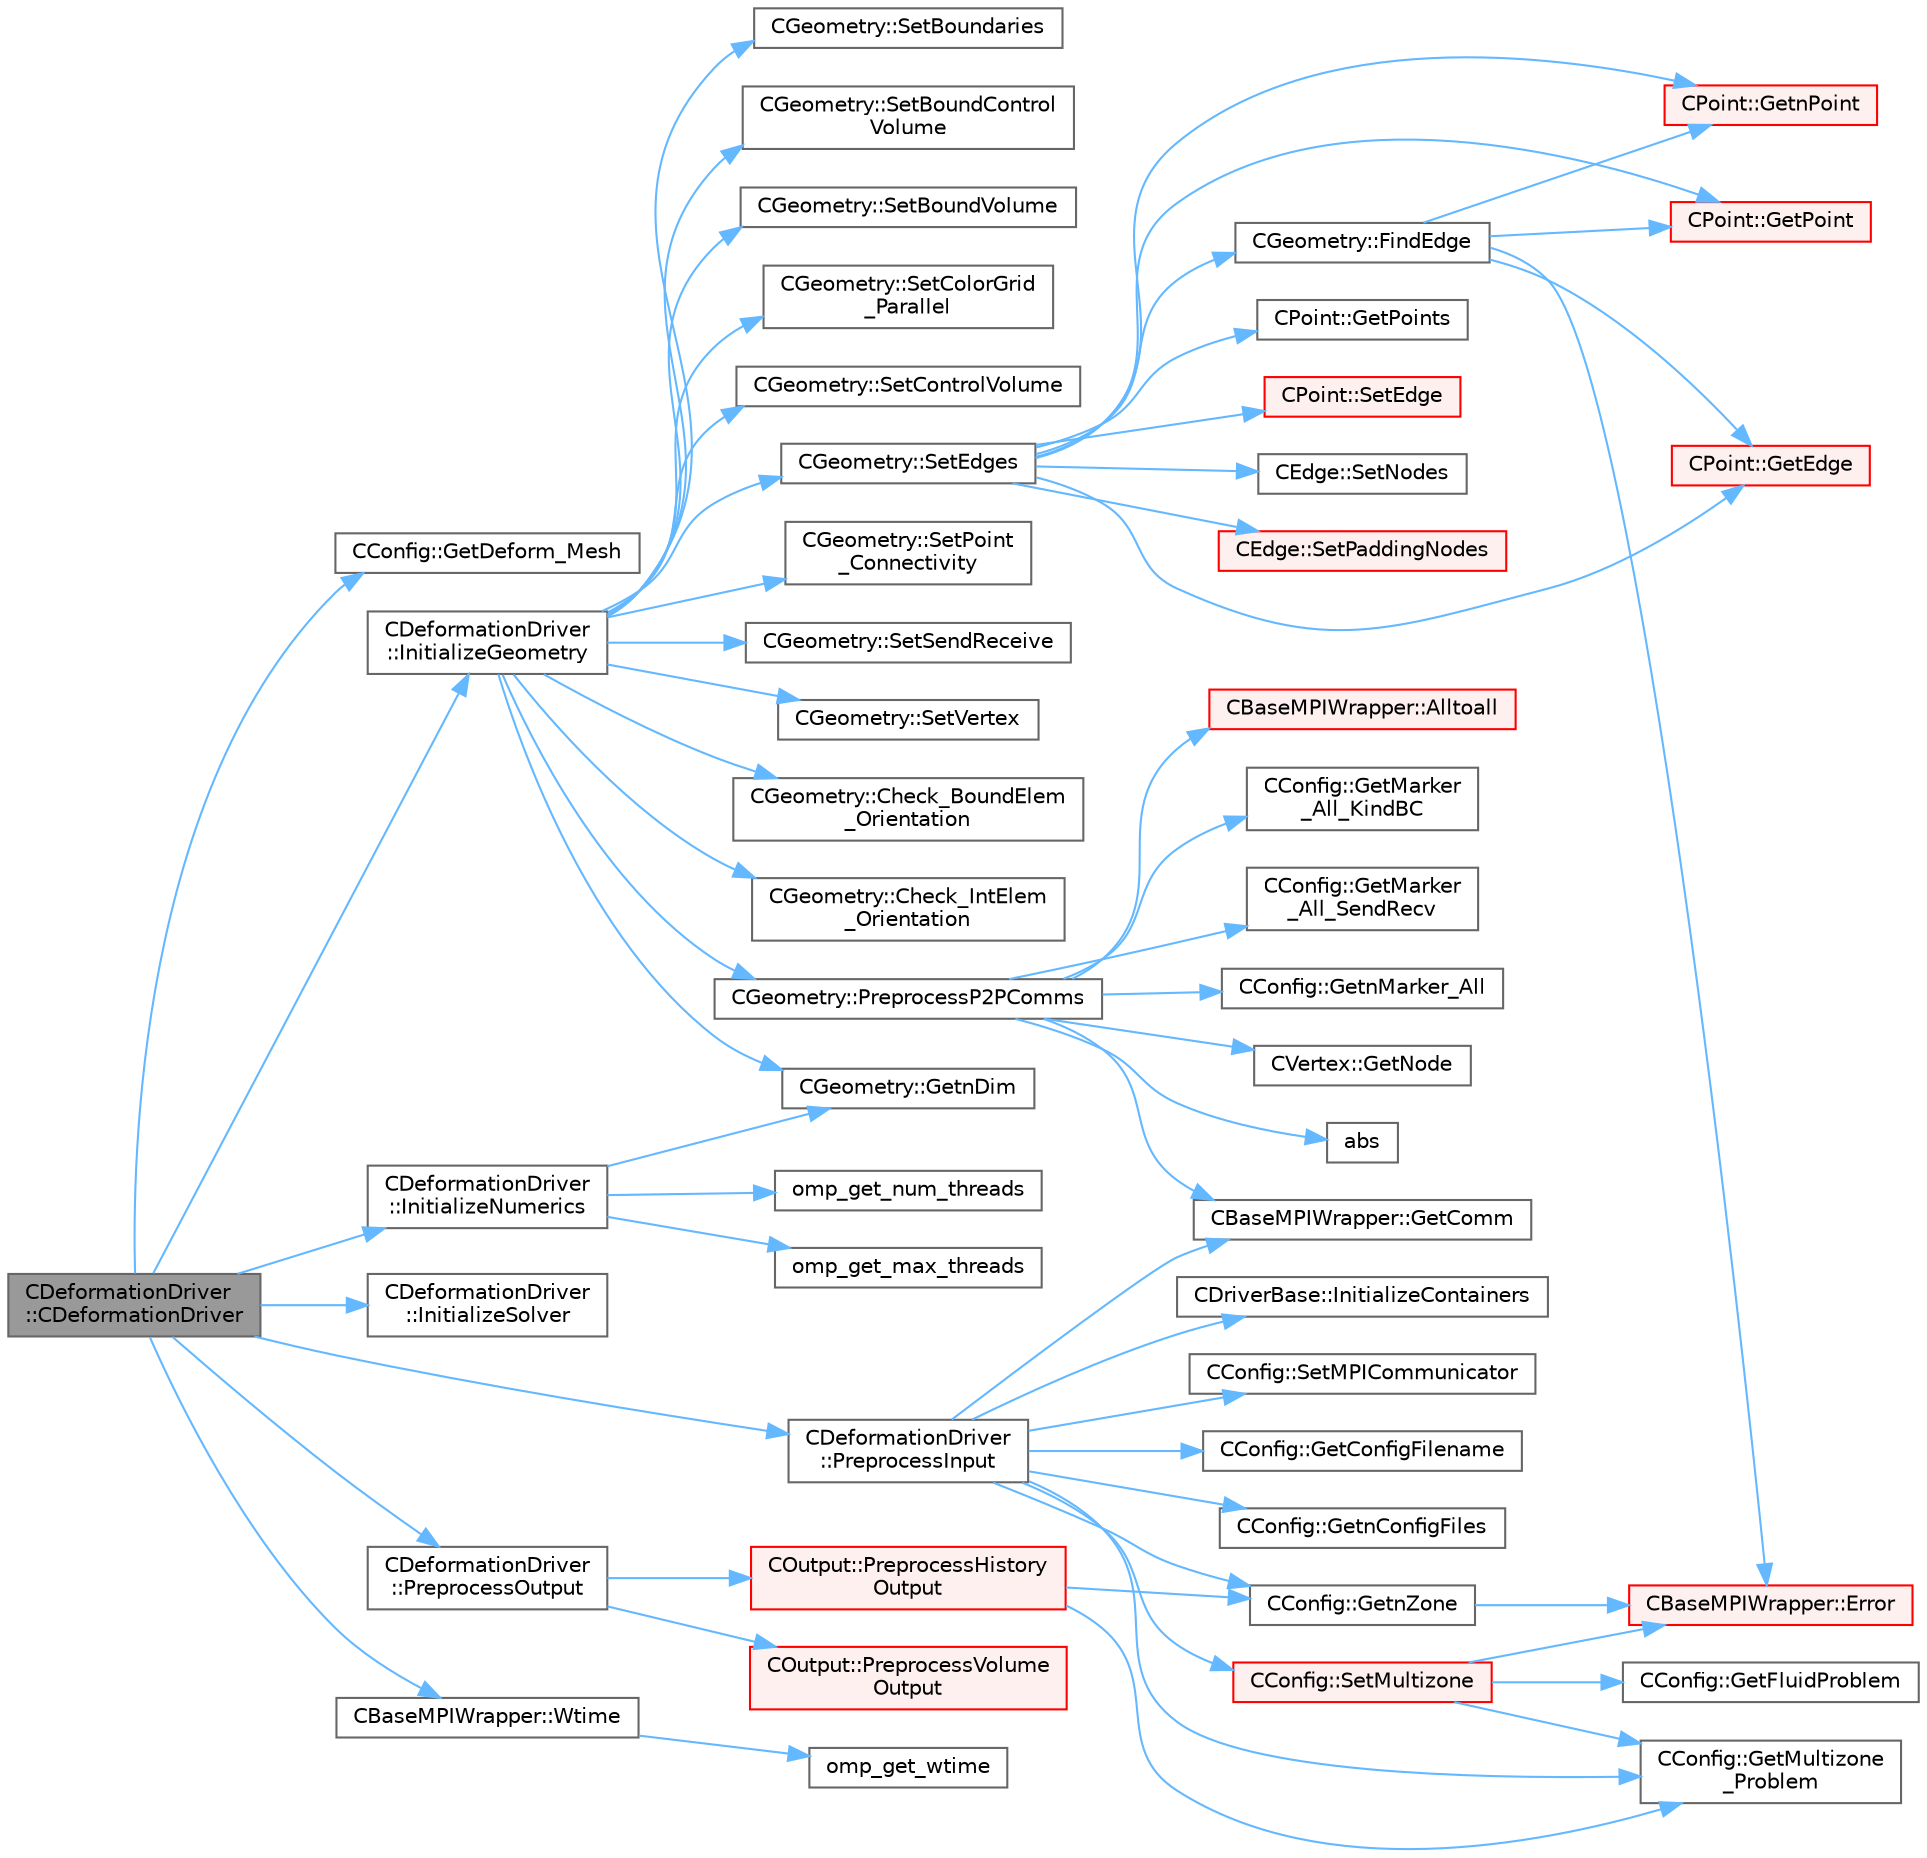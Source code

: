 digraph "CDeformationDriver::CDeformationDriver"
{
 // LATEX_PDF_SIZE
  bgcolor="transparent";
  edge [fontname=Helvetica,fontsize=10,labelfontname=Helvetica,labelfontsize=10];
  node [fontname=Helvetica,fontsize=10,shape=box,height=0.2,width=0.4];
  rankdir="LR";
  Node1 [id="Node000001",label="CDeformationDriver\l::CDeformationDriver",height=0.2,width=0.4,color="gray40", fillcolor="grey60", style="filled", fontcolor="black",tooltip="Constructor of the class."];
  Node1 -> Node2 [id="edge1_Node000001_Node000002",color="steelblue1",style="solid",tooltip=" "];
  Node2 [id="Node000002",label="CConfig::GetDeform_Mesh",height=0.2,width=0.4,color="grey40", fillcolor="white", style="filled",URL="$classCConfig.html#a74c97dfeaa45d3f37d5696d798dafad9",tooltip="Get information about whether the mesh will be deformed using pseudo linear elasticity."];
  Node1 -> Node3 [id="edge2_Node000001_Node000003",color="steelblue1",style="solid",tooltip=" "];
  Node3 [id="Node000003",label="CDeformationDriver\l::InitializeGeometry",height=0.2,width=0.4,color="grey40", fillcolor="white", style="filled",URL="$classCDeformationDriver.html#aae61614fbb25e61084b64fc68cc01940",tooltip="Construction of the edge-based data structure."];
  Node3 -> Node4 [id="edge3_Node000003_Node000004",color="steelblue1",style="solid",tooltip=" "];
  Node4 [id="Node000004",label="CGeometry::Check_BoundElem\l_Orientation",height=0.2,width=0.4,color="grey40", fillcolor="white", style="filled",URL="$classCGeometry.html#ae520b52bd8164035ec27baa2277eaf7a",tooltip="A virtual member."];
  Node3 -> Node5 [id="edge4_Node000003_Node000005",color="steelblue1",style="solid",tooltip=" "];
  Node5 [id="Node000005",label="CGeometry::Check_IntElem\l_Orientation",height=0.2,width=0.4,color="grey40", fillcolor="white", style="filled",URL="$classCGeometry.html#a047fc9246e05b3fd9b609cd84d29beeb",tooltip="A virtual member."];
  Node3 -> Node6 [id="edge5_Node000003_Node000006",color="steelblue1",style="solid",tooltip=" "];
  Node6 [id="Node000006",label="CGeometry::GetnDim",height=0.2,width=0.4,color="grey40", fillcolor="white", style="filled",URL="$classCGeometry.html#ace7f7fe876f629f5bd5f92d4805a1a4b",tooltip="Get number of coordinates."];
  Node3 -> Node7 [id="edge6_Node000003_Node000007",color="steelblue1",style="solid",tooltip=" "];
  Node7 [id="Node000007",label="CGeometry::PreprocessP2PComms",height=0.2,width=0.4,color="grey40", fillcolor="white", style="filled",URL="$classCGeometry.html#a8275875241decaaa930663926dc15e4d",tooltip="Routine to launch non-blocking recvs only for all periodic communications."];
  Node7 -> Node8 [id="edge7_Node000007_Node000008",color="steelblue1",style="solid",tooltip=" "];
  Node8 [id="Node000008",label="abs",height=0.2,width=0.4,color="grey40", fillcolor="white", style="filled",URL="$group__SIMD.html#gaf7650d08e2a58ed700276ddc70f72f96",tooltip=" "];
  Node7 -> Node9 [id="edge8_Node000007_Node000009",color="steelblue1",style="solid",tooltip=" "];
  Node9 [id="Node000009",label="CBaseMPIWrapper::Alltoall",height=0.2,width=0.4,color="red", fillcolor="#FFF0F0", style="filled",URL="$classCBaseMPIWrapper.html#ade915135d4560a390849e5744488b5ef",tooltip=" "];
  Node7 -> Node13 [id="edge9_Node000007_Node000013",color="steelblue1",style="solid",tooltip=" "];
  Node13 [id="Node000013",label="CBaseMPIWrapper::GetComm",height=0.2,width=0.4,color="grey40", fillcolor="white", style="filled",URL="$classCBaseMPIWrapper.html#a8154391fc3522954802889d81d4ef5da",tooltip=" "];
  Node7 -> Node14 [id="edge10_Node000007_Node000014",color="steelblue1",style="solid",tooltip=" "];
  Node14 [id="Node000014",label="CConfig::GetMarker\l_All_KindBC",height=0.2,width=0.4,color="grey40", fillcolor="white", style="filled",URL="$classCConfig.html#ae003cd8f406eaaa91849a774c9a20730",tooltip="Get the kind of boundary for each marker."];
  Node7 -> Node15 [id="edge11_Node000007_Node000015",color="steelblue1",style="solid",tooltip=" "];
  Node15 [id="Node000015",label="CConfig::GetMarker\l_All_SendRecv",height=0.2,width=0.4,color="grey40", fillcolor="white", style="filled",URL="$classCConfig.html#a626e9f08cb8c1f960eae155fc522ca82",tooltip="Get the send-receive information for a marker val_marker."];
  Node7 -> Node16 [id="edge12_Node000007_Node000016",color="steelblue1",style="solid",tooltip=" "];
  Node16 [id="Node000016",label="CConfig::GetnMarker_All",height=0.2,width=0.4,color="grey40", fillcolor="white", style="filled",URL="$classCConfig.html#a459dee039e618d21a5d78db61c221240",tooltip="Get the total number of boundary markers of the local process including send/receive domains."];
  Node7 -> Node17 [id="edge13_Node000007_Node000017",color="steelblue1",style="solid",tooltip=" "];
  Node17 [id="Node000017",label="CVertex::GetNode",height=0.2,width=0.4,color="grey40", fillcolor="white", style="filled",URL="$classCVertex.html#ad568da06e7191358d3a09a1bee71cdb5",tooltip="Get the node of the vertex."];
  Node3 -> Node18 [id="edge14_Node000003_Node000018",color="steelblue1",style="solid",tooltip=" "];
  Node18 [id="Node000018",label="CGeometry::SetBoundaries",height=0.2,width=0.4,color="grey40", fillcolor="white", style="filled",URL="$classCGeometry.html#adf0c14db61d951e089c1cecb4060eaa4",tooltip="A virtual member."];
  Node3 -> Node19 [id="edge15_Node000003_Node000019",color="steelblue1",style="solid",tooltip=" "];
  Node19 [id="Node000019",label="CGeometry::SetBoundControl\lVolume",height=0.2,width=0.4,color="grey40", fillcolor="white", style="filled",URL="$classCGeometry.html#a0b41f8d5d800f92ceb6ade66cc2a158c",tooltip="A virtual member."];
  Node3 -> Node20 [id="edge16_Node000003_Node000020",color="steelblue1",style="solid",tooltip=" "];
  Node20 [id="Node000020",label="CGeometry::SetBoundVolume",height=0.2,width=0.4,color="grey40", fillcolor="white", style="filled",URL="$classCGeometry.html#a421b34d68487bc9164ec5f78cb3a7916",tooltip="Sets the boundary volume."];
  Node3 -> Node21 [id="edge17_Node000003_Node000021",color="steelblue1",style="solid",tooltip=" "];
  Node21 [id="Node000021",label="CGeometry::SetColorGrid\l_Parallel",height=0.2,width=0.4,color="grey40", fillcolor="white", style="filled",URL="$classCGeometry.html#aa1224a6b338954f5c576505f2f000e8d",tooltip="A virtual member."];
  Node3 -> Node22 [id="edge18_Node000003_Node000022",color="steelblue1",style="solid",tooltip=" "];
  Node22 [id="Node000022",label="CGeometry::SetControlVolume",height=0.2,width=0.4,color="grey40", fillcolor="white", style="filled",URL="$classCGeometry.html#ab6583796f03a4cc6c3db6d7874d7b36f",tooltip="Sets control volume."];
  Node3 -> Node23 [id="edge19_Node000003_Node000023",color="steelblue1",style="solid",tooltip=" "];
  Node23 [id="Node000023",label="CGeometry::SetEdges",height=0.2,width=0.4,color="grey40", fillcolor="white", style="filled",URL="$classCGeometry.html#a4aa4b21b72b39291bab049b7b5743811",tooltip="Sets the edges of an elemment."];
  Node23 -> Node24 [id="edge20_Node000023_Node000024",color="steelblue1",style="solid",tooltip=" "];
  Node24 [id="Node000024",label="CGeometry::FindEdge",height=0.2,width=0.4,color="grey40", fillcolor="white", style="filled",URL="$classCGeometry.html#aab9c8477bc95c8ecc45dacc1ce607a90",tooltip="Get the edge index from using the nodes of the edge."];
  Node24 -> Node11 [id="edge21_Node000024_Node000011",color="steelblue1",style="solid",tooltip=" "];
  Node11 [id="Node000011",label="CBaseMPIWrapper::Error",height=0.2,width=0.4,color="red", fillcolor="#FFF0F0", style="filled",URL="$classCBaseMPIWrapper.html#a04457c47629bda56704e6a8804833eeb",tooltip=" "];
  Node24 -> Node25 [id="edge22_Node000024_Node000025",color="steelblue1",style="solid",tooltip=" "];
  Node25 [id="Node000025",label="CPoint::GetEdge",height=0.2,width=0.4,color="red", fillcolor="#FFF0F0", style="filled",URL="$classCPoint.html#a81ff0f12775a22eef9faa4a78810223a",tooltip="Get all the edges that compose the control volume."];
  Node24 -> Node29 [id="edge23_Node000024_Node000029",color="steelblue1",style="solid",tooltip=" "];
  Node29 [id="Node000029",label="CPoint::GetnPoint",height=0.2,width=0.4,color="red", fillcolor="#FFF0F0", style="filled",URL="$classCPoint.html#accb93eb81c4e7e6c2605a7cd0d3c9cba",tooltip="Get the number of points that compose the control volume."];
  Node24 -> Node30 [id="edge24_Node000024_Node000030",color="steelblue1",style="solid",tooltip=" "];
  Node30 [id="Node000030",label="CPoint::GetPoint",height=0.2,width=0.4,color="red", fillcolor="#FFF0F0", style="filled",URL="$classCPoint.html#a7916494f3e23b9fd83e6a808b9d144e8",tooltip="Get all the points that compose the control volume."];
  Node23 -> Node25 [id="edge25_Node000023_Node000025",color="steelblue1",style="solid",tooltip=" "];
  Node23 -> Node29 [id="edge26_Node000023_Node000029",color="steelblue1",style="solid",tooltip=" "];
  Node23 -> Node30 [id="edge27_Node000023_Node000030",color="steelblue1",style="solid",tooltip=" "];
  Node23 -> Node31 [id="edge28_Node000023_Node000031",color="steelblue1",style="solid",tooltip=" "];
  Node31 [id="Node000031",label="CPoint::GetPoints",height=0.2,width=0.4,color="grey40", fillcolor="white", style="filled",URL="$classCPoint.html#a28c574d1577404bc70199351c1c9c358",tooltip="Get the entire point adjacency information in compressed format (CSR)."];
  Node23 -> Node32 [id="edge29_Node000023_Node000032",color="steelblue1",style="solid",tooltip=" "];
  Node32 [id="Node000032",label="CPoint::SetEdge",height=0.2,width=0.4,color="red", fillcolor="#FFF0F0", style="filled",URL="$classCPoint.html#ad032bfa69355a69b0905db4305008c8b",tooltip="Set the edges that compose the control volume."];
  Node23 -> Node33 [id="edge30_Node000023_Node000033",color="steelblue1",style="solid",tooltip=" "];
  Node33 [id="Node000033",label="CEdge::SetNodes",height=0.2,width=0.4,color="grey40", fillcolor="white", style="filled",URL="$classCEdge.html#af61bbea900bce3aedf140c30eb953591",tooltip="Set the node indices of an edge."];
  Node23 -> Node34 [id="edge31_Node000023_Node000034",color="steelblue1",style="solid",tooltip=" "];
  Node34 [id="Node000034",label="CEdge::SetPaddingNodes",height=0.2,width=0.4,color="red", fillcolor="#FFF0F0", style="filled",URL="$classCEdge.html#a9068744be8e7a82ba1106c0b4868e961",tooltip="Sets the tail of \"Nodes\" to repeat one of the last edges."];
  Node3 -> Node36 [id="edge32_Node000003_Node000036",color="steelblue1",style="solid",tooltip=" "];
  Node36 [id="Node000036",label="CGeometry::SetPoint\l_Connectivity",height=0.2,width=0.4,color="grey40", fillcolor="white", style="filled",URL="$classCGeometry.html#a5aba28cabf234d464d47bc3461e3c177",tooltip="Set connectivity between points."];
  Node3 -> Node37 [id="edge33_Node000003_Node000037",color="steelblue1",style="solid",tooltip=" "];
  Node37 [id="Node000037",label="CGeometry::SetSendReceive",height=0.2,width=0.4,color="grey40", fillcolor="white", style="filled",URL="$classCGeometry.html#a072c4f4ba4420fbe20863f1789ef4c2c",tooltip="A virtual member."];
  Node3 -> Node38 [id="edge34_Node000003_Node000038",color="steelblue1",style="solid",tooltip=" "];
  Node38 [id="Node000038",label="CGeometry::SetVertex",height=0.2,width=0.4,color="grey40", fillcolor="white", style="filled",URL="$classCGeometry.html#a7e62defd775fa94c8c72aa7cac905267",tooltip="Sets the vertices."];
  Node1 -> Node39 [id="edge35_Node000001_Node000039",color="steelblue1",style="solid",tooltip=" "];
  Node39 [id="Node000039",label="CDeformationDriver\l::InitializeNumerics",height=0.2,width=0.4,color="grey40", fillcolor="white", style="filled",URL="$classCDeformationDriver.html#aa70952547b202349fe569682144403df",tooltip="Preprocess the numerics container."];
  Node39 -> Node6 [id="edge36_Node000039_Node000006",color="steelblue1",style="solid",tooltip=" "];
  Node39 -> Node40 [id="edge37_Node000039_Node000040",color="steelblue1",style="solid",tooltip=" "];
  Node40 [id="Node000040",label="omp_get_max_threads",height=0.2,width=0.4,color="grey40", fillcolor="white", style="filled",URL="$omp__structure_8hpp.html#a2f7befecc7b1a4eaade8d81fa6524225",tooltip="Maximum number of threads available."];
  Node39 -> Node41 [id="edge38_Node000039_Node000041",color="steelblue1",style="solid",tooltip=" "];
  Node41 [id="Node000041",label="omp_get_num_threads",height=0.2,width=0.4,color="grey40", fillcolor="white", style="filled",URL="$omp__structure_8hpp.html#a15e588e219ac407d67b02755aab67506",tooltip="Number of threads in current team."];
  Node1 -> Node42 [id="edge39_Node000001_Node000042",color="steelblue1",style="solid",tooltip=" "];
  Node42 [id="Node000042",label="CDeformationDriver\l::InitializeSolver",height=0.2,width=0.4,color="grey40", fillcolor="white", style="filled",URL="$classCDeformationDriver.html#aef0c3b265fdff6b86db9a6287b8ae948",tooltip="Preprocess the mesh solver container."];
  Node1 -> Node43 [id="edge40_Node000001_Node000043",color="steelblue1",style="solid",tooltip=" "];
  Node43 [id="Node000043",label="CDeformationDriver\l::PreprocessInput",height=0.2,width=0.4,color="grey40", fillcolor="white", style="filled",URL="$classCDeformationDriver.html#aff331db8d83151bfff9502311c607043",tooltip="Read in the config and mesh files."];
  Node43 -> Node13 [id="edge41_Node000043_Node000013",color="steelblue1",style="solid",tooltip=" "];
  Node43 -> Node44 [id="edge42_Node000043_Node000044",color="steelblue1",style="solid",tooltip=" "];
  Node44 [id="Node000044",label="CConfig::GetConfigFilename",height=0.2,width=0.4,color="grey40", fillcolor="white", style="filled",URL="$classCConfig.html#a243a8d9151ea4cba3d8b3b578efbf492",tooltip="Get the filenames of the individual config files."];
  Node43 -> Node45 [id="edge43_Node000043_Node000045",color="steelblue1",style="solid",tooltip=" "];
  Node45 [id="Node000045",label="CConfig::GetMultizone\l_Problem",height=0.2,width=0.4,color="grey40", fillcolor="white", style="filled",URL="$classCConfig.html#abafdda03255a7f71a9701ded02f6d231",tooltip="Get whether the simulation we are running is a multizone simulation."];
  Node43 -> Node46 [id="edge44_Node000043_Node000046",color="steelblue1",style="solid",tooltip=" "];
  Node46 [id="Node000046",label="CConfig::GetnConfigFiles",height=0.2,width=0.4,color="grey40", fillcolor="white", style="filled",URL="$classCConfig.html#ab00a1703764c8e2c640b8a71a4a17dfa",tooltip="Get the number of config files."];
  Node43 -> Node47 [id="edge45_Node000043_Node000047",color="steelblue1",style="solid",tooltip=" "];
  Node47 [id="Node000047",label="CConfig::GetnZone",height=0.2,width=0.4,color="grey40", fillcolor="white", style="filled",URL="$classCConfig.html#a39ff50a0f3deda9134f1c44b4d5053b7",tooltip="Gets the number of zones in the mesh file."];
  Node47 -> Node11 [id="edge46_Node000047_Node000011",color="steelblue1",style="solid",tooltip=" "];
  Node43 -> Node48 [id="edge47_Node000043_Node000048",color="steelblue1",style="solid",tooltip=" "];
  Node48 [id="Node000048",label="CDriverBase::InitializeContainers",height=0.2,width=0.4,color="grey40", fillcolor="white", style="filled",URL="$classCDriverBase.html#a7a3f1c29abecc650df8eab8d79a88fe1",tooltip="Initialize containers."];
  Node43 -> Node49 [id="edge48_Node000043_Node000049",color="steelblue1",style="solid",tooltip=" "];
  Node49 [id="Node000049",label="CConfig::SetMPICommunicator",height=0.2,width=0.4,color="grey40", fillcolor="white", style="filled",URL="$classCConfig.html#a8fe195d73ad49b5b29c7488bd01193a3",tooltip="Set the MPI communicator for SU2."];
  Node43 -> Node50 [id="edge49_Node000043_Node000050",color="steelblue1",style="solid",tooltip=" "];
  Node50 [id="Node000050",label="CConfig::SetMultizone",height=0.2,width=0.4,color="red", fillcolor="#FFF0F0", style="filled",URL="$classCConfig.html#acd89f93bfce0d43b33d22d7e3ea9e2c9",tooltip="Set multizone properties."];
  Node50 -> Node11 [id="edge50_Node000050_Node000011",color="steelblue1",style="solid",tooltip=" "];
  Node50 -> Node51 [id="edge51_Node000050_Node000051",color="steelblue1",style="solid",tooltip=" "];
  Node51 [id="Node000051",label="CConfig::GetFluidProblem",height=0.2,width=0.4,color="grey40", fillcolor="white", style="filled",URL="$classCConfig.html#ace61be93af4e96f53b22e1a94c647821",tooltip="Return true if a fluid solver is in use."];
  Node50 -> Node45 [id="edge52_Node000050_Node000045",color="steelblue1",style="solid",tooltip=" "];
  Node1 -> Node62 [id="edge53_Node000001_Node000062",color="steelblue1",style="solid",tooltip=" "];
  Node62 [id="Node000062",label="CDeformationDriver\l::PreprocessOutput",height=0.2,width=0.4,color="grey40", fillcolor="white", style="filled",URL="$classCDeformationDriver.html#af045d20ed2c98a5e91acf3b0cacabca1",tooltip="Preprocess the output container."];
  Node62 -> Node63 [id="edge54_Node000062_Node000063",color="steelblue1",style="solid",tooltip=" "];
  Node63 [id="Node000063",label="COutput::PreprocessHistory\lOutput",height=0.2,width=0.4,color="red", fillcolor="#FFF0F0", style="filled",URL="$classCOutput.html#afbd232d7c9236d1415382a195f6cff4e",tooltip="Preprocess the history output by setting the history fields and opening the history file."];
  Node63 -> Node45 [id="edge55_Node000063_Node000045",color="steelblue1",style="solid",tooltip=" "];
  Node63 -> Node47 [id="edge56_Node000063_Node000047",color="steelblue1",style="solid",tooltip=" "];
  Node62 -> Node84 [id="edge57_Node000062_Node000084",color="steelblue1",style="solid",tooltip=" "];
  Node84 [id="Node000084",label="COutput::PreprocessVolume\lOutput",height=0.2,width=0.4,color="red", fillcolor="#FFF0F0", style="filled",URL="$classCOutput.html#a449d9a56310fdb131852ced74556940d",tooltip="Preprocess the volume output by setting the requested volume output fields."];
  Node1 -> Node86 [id="edge58_Node000001_Node000086",color="steelblue1",style="solid",tooltip=" "];
  Node86 [id="Node000086",label="CBaseMPIWrapper::Wtime",height=0.2,width=0.4,color="grey40", fillcolor="white", style="filled",URL="$classCBaseMPIWrapper.html#adcf32aa628d4b515e8835bc5c56fbf08",tooltip=" "];
  Node86 -> Node87 [id="edge59_Node000086_Node000087",color="steelblue1",style="solid",tooltip=" "];
  Node87 [id="Node000087",label="omp_get_wtime",height=0.2,width=0.4,color="grey40", fillcolor="white", style="filled",URL="$omp__structure_8hpp.html#a649bd48ab038a72108f11f5a85316266",tooltip="Return the wall time."];
}
